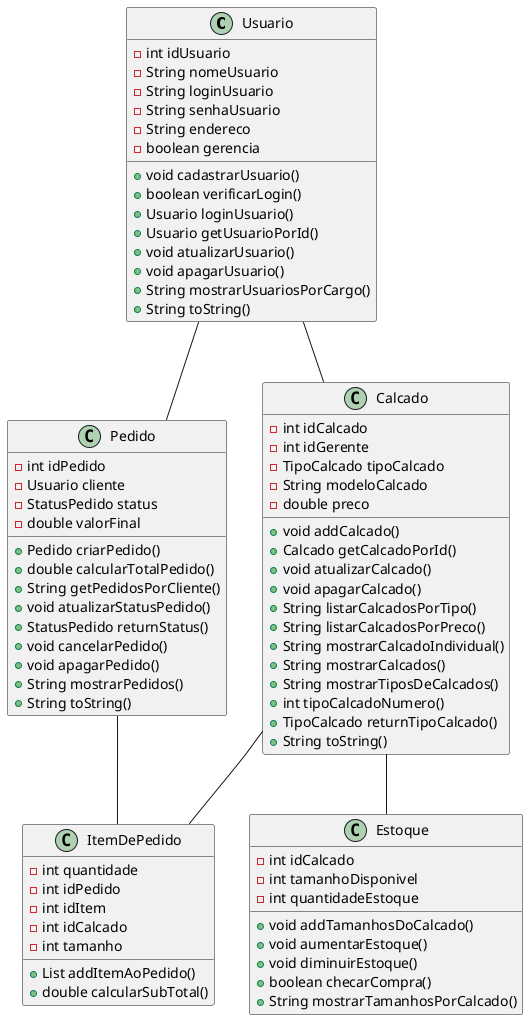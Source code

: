 @startuml ProjetoPooLoja

    class Usuario{
        -int idUsuario
        -String nomeUsuario
        -String loginUsuario
        -String senhaUsuario
        -String endereco
        -boolean gerencia

        +void cadastrarUsuario()
        +boolean verificarLogin()
        +Usuario loginUsuario()
        +Usuario getUsuarioPorId()
        +void atualizarUsuario()
        +void apagarUsuario()
        +String mostrarUsuariosPorCargo()
        +String toString()
    }

    class Pedido {
        -int idPedido
        -Usuario cliente
        -StatusPedido status
        -double valorFinal

        +Pedido criarPedido()
        +double calcularTotalPedido()
        +String getPedidosPorCliente()
        +void atualizarStatusPedido()
        +StatusPedido returnStatus()
        +void cancelarPedido()
        +void apagarPedido()
        +String mostrarPedidos()
        +String toString()
    }

    class ItemDePedido{
        -int quantidade
        -int idPedido
        -int idItem
        -int idCalcado
        -int tamanho

        +List addItemAoPedido()
        +double calcularSubTotal()
    }

    class Calcado{
        -int idCalcado
        -int idGerente
        -TipoCalcado tipoCalcado
        -String modeloCalcado
        -double preco

        +void addCalcado()
        +Calcado getCalcadoPorId()
        +void atualizarCalcado()
        +void apagarCalcado()
        +String listarCalcadosPorTipo()
        +String listarCalcadosPorPreco()
        +String mostrarCalcadoIndividual()
        +String mostrarCalcados()
        +String mostrarTiposDeCalcados()
        +int tipoCalcadoNumero()
        +TipoCalcado returnTipoCalcado()
        +String toString()
    }

    class Estoque{
        -int idCalcado
        -int tamanhoDisponivel
        -int quantidadeEstoque

        +void addTamanhosDoCalcado()
        +void aumentarEstoque()
        +void diminuirEstoque()
        +boolean checarCompra()
        +String mostrarTamanhosPorCalcado()
    }

    Calcado -- Estoque  
    Usuario -- Pedido
    Pedido -- ItemDePedido
    Usuario -- Calcado
    Calcado -- ItemDePedido


@enduml